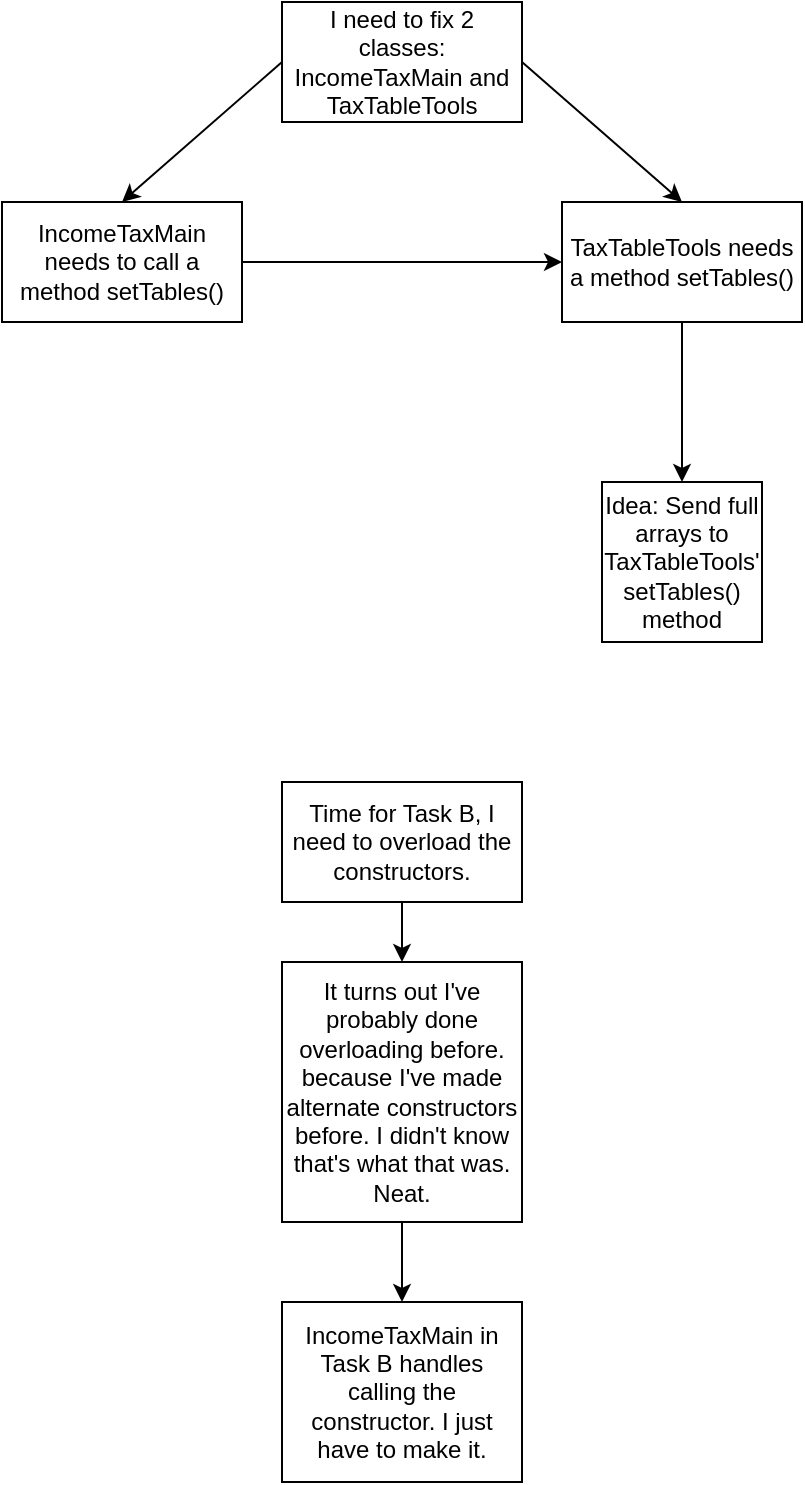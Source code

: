 <mxfile version="28.1.2">
  <diagram name="Page-1" id="FXpsP53SB5bab-0LTzP_">
    <mxGraphModel dx="778" dy="468" grid="1" gridSize="10" guides="1" tooltips="1" connect="1" arrows="1" fold="1" page="1" pageScale="1" pageWidth="850" pageHeight="1100" math="0" shadow="0">
      <root>
        <mxCell id="0" />
        <mxCell id="1" parent="0" />
        <mxCell id="1bmoL_g93Sa1YQO4TALe-1" value="I need to fix 2 classes: IncomeTaxMain and TaxTableTools" style="rounded=0;whiteSpace=wrap;html=1;" vertex="1" parent="1">
          <mxGeometry x="340" y="220" width="120" height="60" as="geometry" />
        </mxCell>
        <mxCell id="1bmoL_g93Sa1YQO4TALe-2" value="IncomeTaxMain needs to call a method setTables()" style="rounded=0;whiteSpace=wrap;html=1;" vertex="1" parent="1">
          <mxGeometry x="200" y="320" width="120" height="60" as="geometry" />
        </mxCell>
        <mxCell id="1bmoL_g93Sa1YQO4TALe-3" value="TaxTableTools needs a method setTables()" style="rounded=0;whiteSpace=wrap;html=1;" vertex="1" parent="1">
          <mxGeometry x="480" y="320" width="120" height="60" as="geometry" />
        </mxCell>
        <mxCell id="1bmoL_g93Sa1YQO4TALe-6" value="" style="endArrow=classic;html=1;rounded=0;exitX=1;exitY=0.5;exitDx=0;exitDy=0;entryX=0.5;entryY=0;entryDx=0;entryDy=0;" edge="1" parent="1" source="1bmoL_g93Sa1YQO4TALe-1" target="1bmoL_g93Sa1YQO4TALe-3">
          <mxGeometry width="50" height="50" relative="1" as="geometry">
            <mxPoint x="380" y="240" as="sourcePoint" />
            <mxPoint x="430" y="190" as="targetPoint" />
          </mxGeometry>
        </mxCell>
        <mxCell id="1bmoL_g93Sa1YQO4TALe-7" value="" style="endArrow=classic;html=1;rounded=0;exitX=0;exitY=0.5;exitDx=0;exitDy=0;entryX=0.5;entryY=0;entryDx=0;entryDy=0;" edge="1" parent="1" source="1bmoL_g93Sa1YQO4TALe-1" target="1bmoL_g93Sa1YQO4TALe-2">
          <mxGeometry width="50" height="50" relative="1" as="geometry">
            <mxPoint x="380" y="240" as="sourcePoint" />
            <mxPoint x="430" y="190" as="targetPoint" />
          </mxGeometry>
        </mxCell>
        <mxCell id="1bmoL_g93Sa1YQO4TALe-8" value="" style="endArrow=classic;html=1;rounded=0;exitX=1;exitY=0.5;exitDx=0;exitDy=0;entryX=0;entryY=0.5;entryDx=0;entryDy=0;" edge="1" parent="1" source="1bmoL_g93Sa1YQO4TALe-2" target="1bmoL_g93Sa1YQO4TALe-3">
          <mxGeometry width="50" height="50" relative="1" as="geometry">
            <mxPoint x="380" y="240" as="sourcePoint" />
            <mxPoint x="430" y="190" as="targetPoint" />
          </mxGeometry>
        </mxCell>
        <mxCell id="1bmoL_g93Sa1YQO4TALe-9" value="Idea: Send full arrays to TaxTableTools&#39; setTables() method" style="whiteSpace=wrap;html=1;aspect=fixed;" vertex="1" parent="1">
          <mxGeometry x="500" y="460" width="80" height="80" as="geometry" />
        </mxCell>
        <mxCell id="1bmoL_g93Sa1YQO4TALe-10" value="" style="edgeStyle=none;orthogonalLoop=1;jettySize=auto;html=1;rounded=0;entryX=0.5;entryY=0;entryDx=0;entryDy=0;" edge="1" parent="1" source="1bmoL_g93Sa1YQO4TALe-3" target="1bmoL_g93Sa1YQO4TALe-9">
          <mxGeometry width="100" relative="1" as="geometry">
            <mxPoint x="490" y="500" as="sourcePoint" />
            <mxPoint x="590" y="500" as="targetPoint" />
            <Array as="points" />
          </mxGeometry>
        </mxCell>
        <mxCell id="1bmoL_g93Sa1YQO4TALe-11" value="Time for Task B, I need to overload the constructors." style="rounded=0;whiteSpace=wrap;html=1;" vertex="1" parent="1">
          <mxGeometry x="340" y="610" width="120" height="60" as="geometry" />
        </mxCell>
        <mxCell id="1bmoL_g93Sa1YQO4TALe-12" value="" style="endArrow=classic;html=1;rounded=0;exitX=0.5;exitY=1;exitDx=0;exitDy=0;" edge="1" parent="1" source="1bmoL_g93Sa1YQO4TALe-11" target="1bmoL_g93Sa1YQO4TALe-13">
          <mxGeometry width="50" height="50" relative="1" as="geometry">
            <mxPoint x="420" y="570" as="sourcePoint" />
            <mxPoint x="400" y="730" as="targetPoint" />
          </mxGeometry>
        </mxCell>
        <mxCell id="1bmoL_g93Sa1YQO4TALe-13" value="It turns out I&#39;ve probably done overloading before. because I&#39;ve made alternate constructors before. I didn&#39;t know that&#39;s what that was. Neat." style="rounded=0;whiteSpace=wrap;html=1;" vertex="1" parent="1">
          <mxGeometry x="340" y="700" width="120" height="130" as="geometry" />
        </mxCell>
        <mxCell id="1bmoL_g93Sa1YQO4TALe-14" value="" style="endArrow=classic;html=1;rounded=0;exitX=0.5;exitY=1;exitDx=0;exitDy=0;" edge="1" parent="1" source="1bmoL_g93Sa1YQO4TALe-13" target="1bmoL_g93Sa1YQO4TALe-15">
          <mxGeometry width="50" height="50" relative="1" as="geometry">
            <mxPoint x="400" y="750" as="sourcePoint" />
            <mxPoint x="400" y="900" as="targetPoint" />
          </mxGeometry>
        </mxCell>
        <mxCell id="1bmoL_g93Sa1YQO4TALe-15" value="IncomeTaxMain in Task B handles calling the constructor. I just have to make it." style="rounded=0;whiteSpace=wrap;html=1;" vertex="1" parent="1">
          <mxGeometry x="340" y="870" width="120" height="90" as="geometry" />
        </mxCell>
      </root>
    </mxGraphModel>
  </diagram>
</mxfile>
